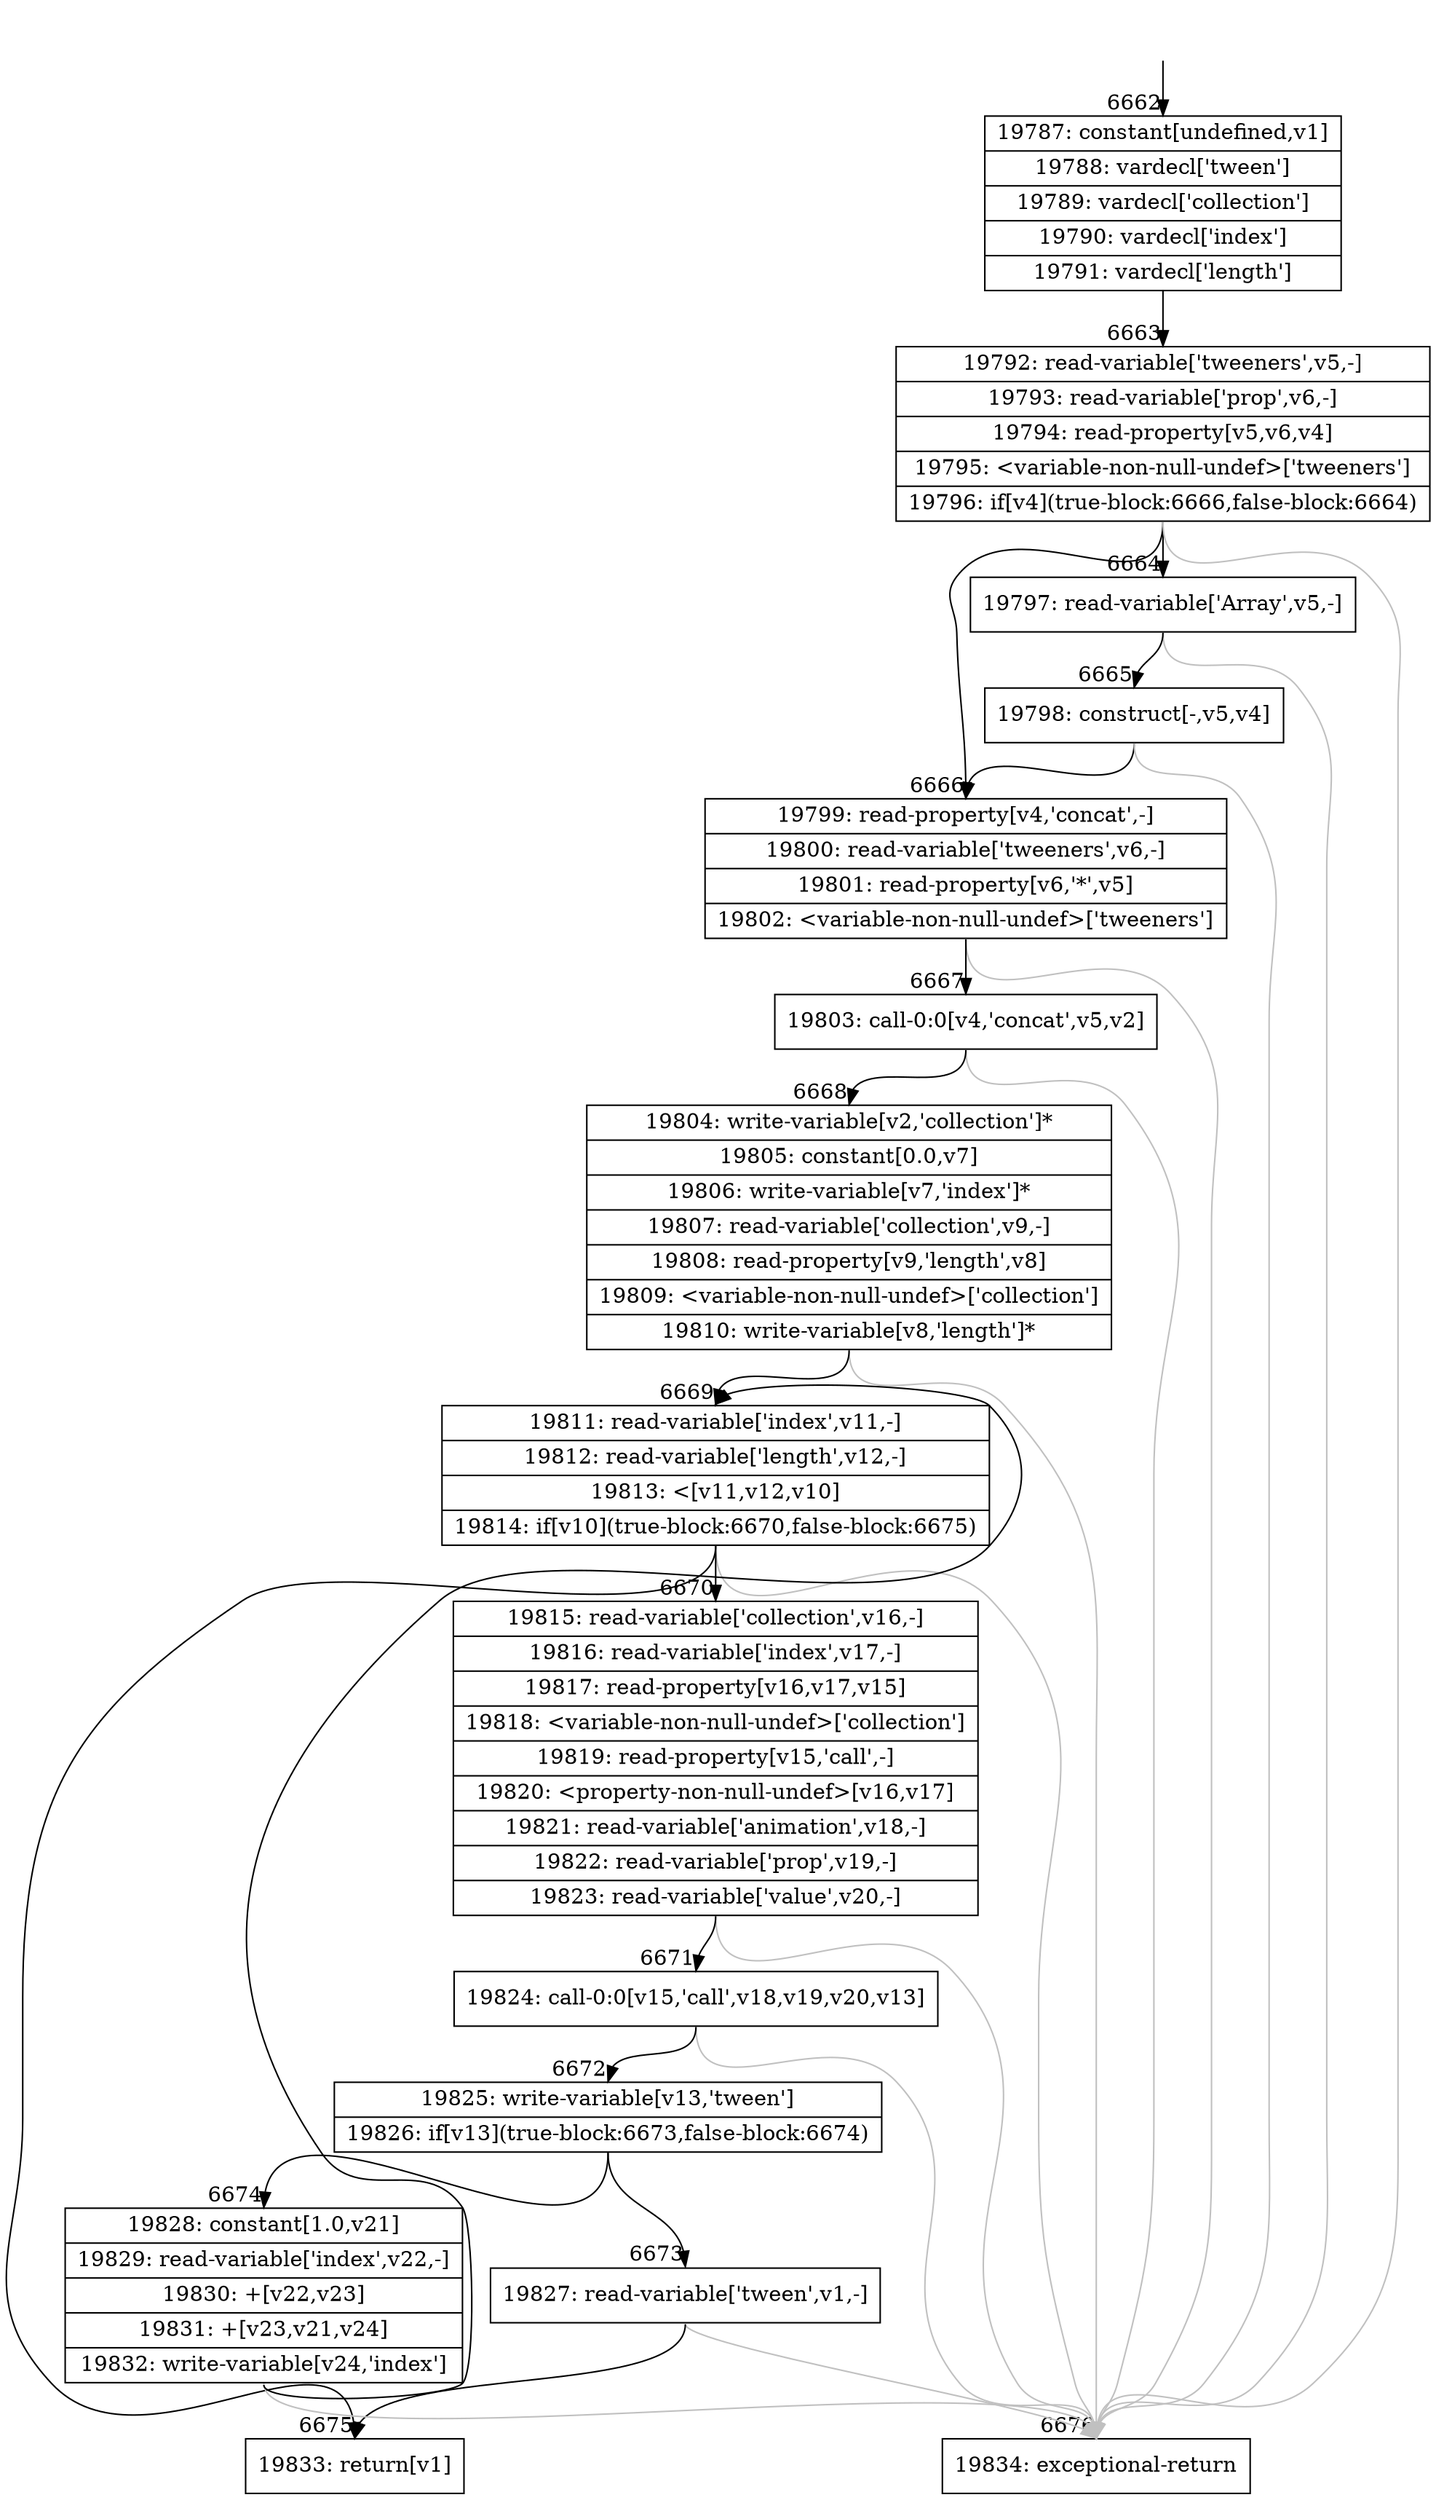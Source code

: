 digraph {
rankdir="TD"
BB_entry412[shape=none,label=""];
BB_entry412 -> BB6662 [tailport=s, headport=n, headlabel="    6662"]
BB6662 [shape=record label="{19787: constant[undefined,v1]|19788: vardecl['tween']|19789: vardecl['collection']|19790: vardecl['index']|19791: vardecl['length']}" ] 
BB6662 -> BB6663 [tailport=s, headport=n, headlabel="      6663"]
BB6663 [shape=record label="{19792: read-variable['tweeners',v5,-]|19793: read-variable['prop',v6,-]|19794: read-property[v5,v6,v4]|19795: \<variable-non-null-undef\>['tweeners']|19796: if[v4](true-block:6666,false-block:6664)}" ] 
BB6663 -> BB6666 [tailport=s, headport=n, headlabel="      6666"]
BB6663 -> BB6664 [tailport=s, headport=n, headlabel="      6664"]
BB6663 -> BB6676 [tailport=s, headport=n, color=gray, headlabel="      6676"]
BB6664 [shape=record label="{19797: read-variable['Array',v5,-]}" ] 
BB6664 -> BB6665 [tailport=s, headport=n, headlabel="      6665"]
BB6664 -> BB6676 [tailport=s, headport=n, color=gray]
BB6665 [shape=record label="{19798: construct[-,v5,v4]}" ] 
BB6665 -> BB6666 [tailport=s, headport=n]
BB6665 -> BB6676 [tailport=s, headport=n, color=gray]
BB6666 [shape=record label="{19799: read-property[v4,'concat',-]|19800: read-variable['tweeners',v6,-]|19801: read-property[v6,'*',v5]|19802: \<variable-non-null-undef\>['tweeners']}" ] 
BB6666 -> BB6667 [tailport=s, headport=n, headlabel="      6667"]
BB6666 -> BB6676 [tailport=s, headport=n, color=gray]
BB6667 [shape=record label="{19803: call-0:0[v4,'concat',v5,v2]}" ] 
BB6667 -> BB6668 [tailport=s, headport=n, headlabel="      6668"]
BB6667 -> BB6676 [tailport=s, headport=n, color=gray]
BB6668 [shape=record label="{19804: write-variable[v2,'collection']*|19805: constant[0.0,v7]|19806: write-variable[v7,'index']*|19807: read-variable['collection',v9,-]|19808: read-property[v9,'length',v8]|19809: \<variable-non-null-undef\>['collection']|19810: write-variable[v8,'length']*}" ] 
BB6668 -> BB6669 [tailport=s, headport=n, headlabel="      6669"]
BB6668 -> BB6676 [tailport=s, headport=n, color=gray]
BB6669 [shape=record label="{19811: read-variable['index',v11,-]|19812: read-variable['length',v12,-]|19813: \<[v11,v12,v10]|19814: if[v10](true-block:6670,false-block:6675)}" ] 
BB6669 -> BB6670 [tailport=s, headport=n, headlabel="      6670"]
BB6669 -> BB6675 [tailport=s, headport=n, headlabel="      6675"]
BB6669 -> BB6676 [tailport=s, headport=n, color=gray]
BB6670 [shape=record label="{19815: read-variable['collection',v16,-]|19816: read-variable['index',v17,-]|19817: read-property[v16,v17,v15]|19818: \<variable-non-null-undef\>['collection']|19819: read-property[v15,'call',-]|19820: \<property-non-null-undef\>[v16,v17]|19821: read-variable['animation',v18,-]|19822: read-variable['prop',v19,-]|19823: read-variable['value',v20,-]}" ] 
BB6670 -> BB6671 [tailport=s, headport=n, headlabel="      6671"]
BB6670 -> BB6676 [tailport=s, headport=n, color=gray]
BB6671 [shape=record label="{19824: call-0:0[v15,'call',v18,v19,v20,v13]}" ] 
BB6671 -> BB6672 [tailport=s, headport=n, headlabel="      6672"]
BB6671 -> BB6676 [tailport=s, headport=n, color=gray]
BB6672 [shape=record label="{19825: write-variable[v13,'tween']|19826: if[v13](true-block:6673,false-block:6674)}" ] 
BB6672 -> BB6673 [tailport=s, headport=n, headlabel="      6673"]
BB6672 -> BB6674 [tailport=s, headport=n, headlabel="      6674"]
BB6673 [shape=record label="{19827: read-variable['tween',v1,-]}" ] 
BB6673 -> BB6675 [tailport=s, headport=n]
BB6673 -> BB6676 [tailport=s, headport=n, color=gray]
BB6674 [shape=record label="{19828: constant[1.0,v21]|19829: read-variable['index',v22,-]|19830: +[v22,v23]|19831: +[v23,v21,v24]|19832: write-variable[v24,'index']}" ] 
BB6674 -> BB6669 [tailport=s, headport=n]
BB6674 -> BB6676 [tailport=s, headport=n, color=gray]
BB6675 [shape=record label="{19833: return[v1]}" ] 
BB6676 [shape=record label="{19834: exceptional-return}" ] 
}
